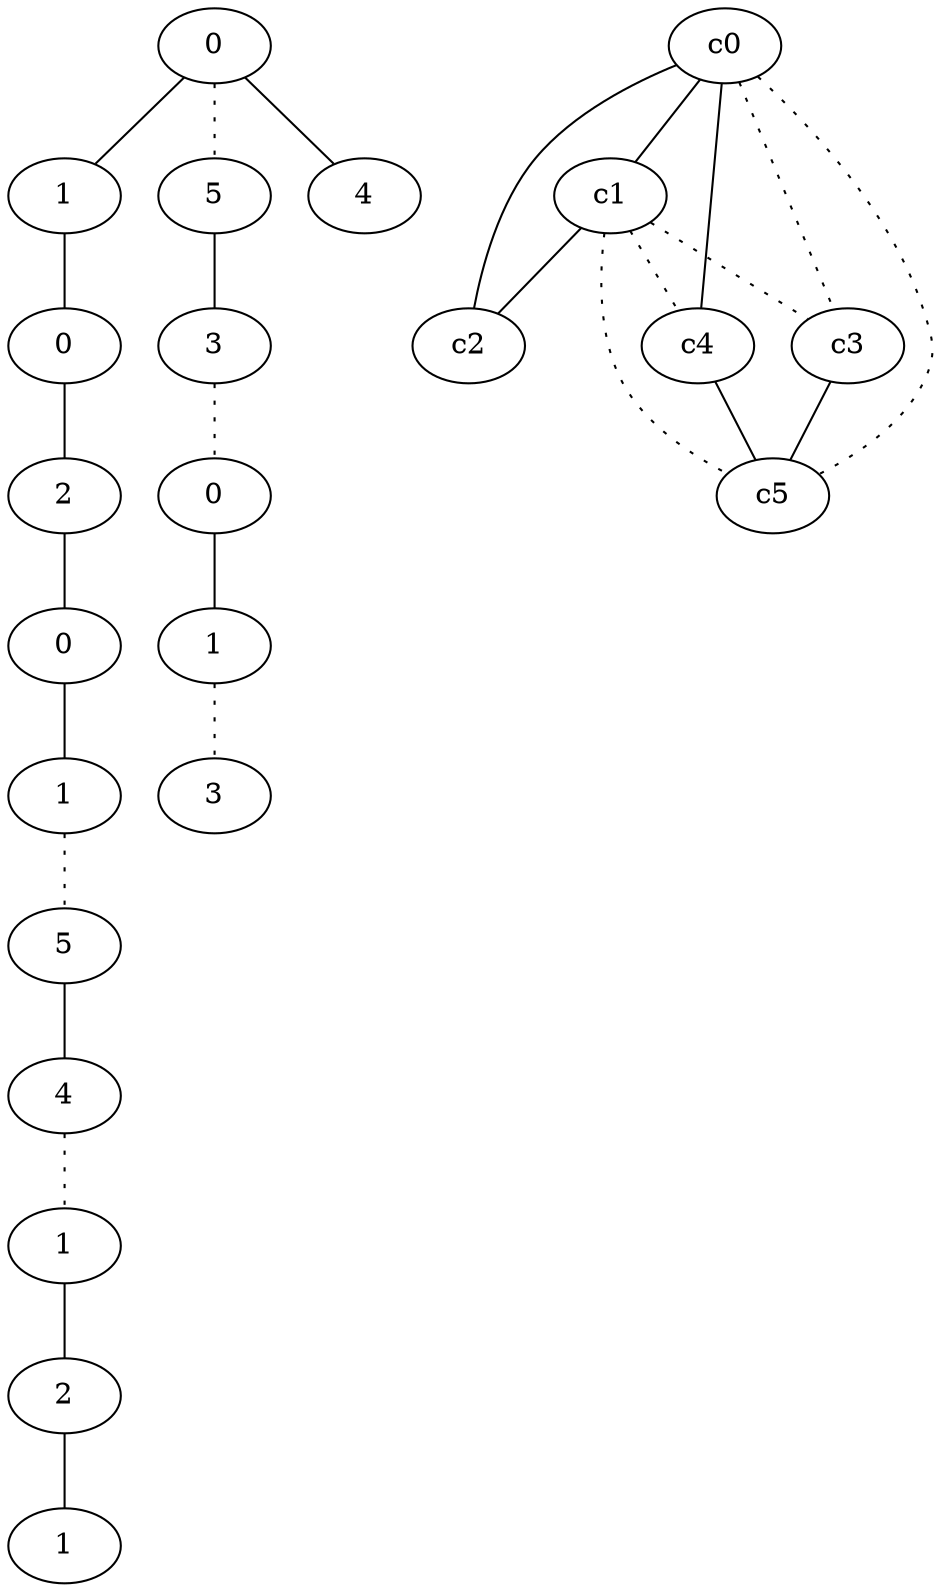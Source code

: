 graph {
a0[label=0];
a1[label=1];
a2[label=0];
a3[label=2];
a4[label=0];
a5[label=1];
a6[label=5];
a7[label=4];
a8[label=1];
a9[label=2];
a10[label=1];
a11[label=5];
a12[label=3];
a13[label=0];
a14[label=1];
a15[label=3];
a16[label=4];
a0 -- a1;
a0 -- a11 [style=dotted];
a0 -- a16;
a1 -- a2;
a2 -- a3;
a3 -- a4;
a4 -- a5;
a5 -- a6 [style=dotted];
a6 -- a7;
a7 -- a8 [style=dotted];
a8 -- a9;
a9 -- a10;
a11 -- a12;
a12 -- a13 [style=dotted];
a13 -- a14;
a14 -- a15 [style=dotted];
c0 -- c1;
c0 -- c2;
c0 -- c3 [style=dotted];
c0 -- c4;
c0 -- c5 [style=dotted];
c1 -- c2;
c1 -- c3 [style=dotted];
c1 -- c4 [style=dotted];
c1 -- c5 [style=dotted];
c3 -- c5;
c4 -- c5;
}
